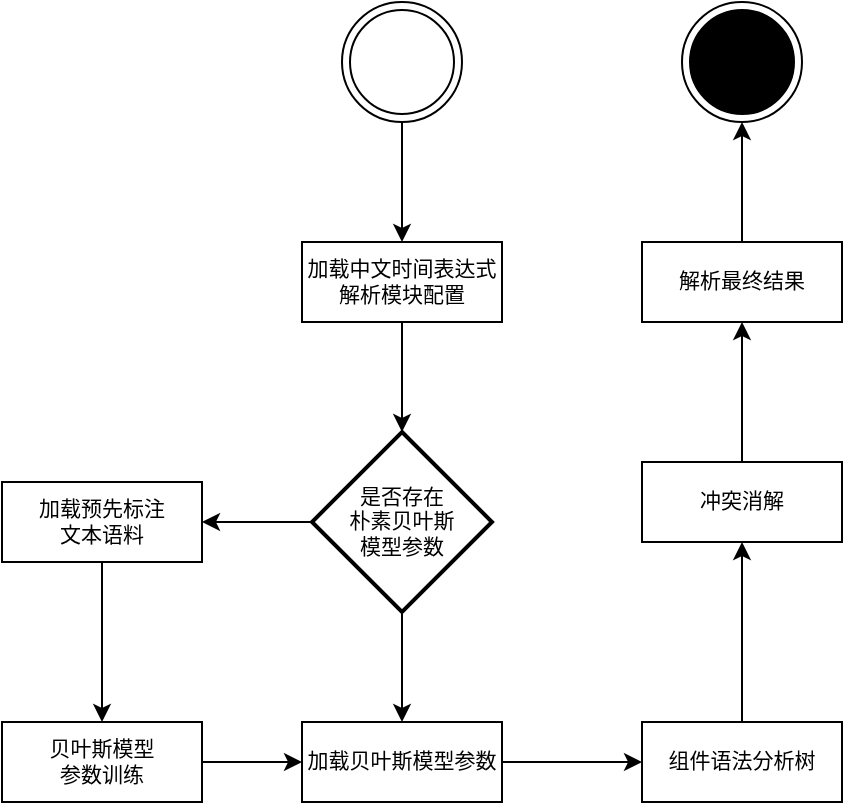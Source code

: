 <mxfile version="15.2.7" type="device"><diagram id="dDPzNShVRNH9cPpfi_1M" name="第 1 页"><mxGraphModel dx="1086" dy="966" grid="1" gridSize="10" guides="1" tooltips="1" connect="1" arrows="1" fold="1" page="1" pageScale="1" pageWidth="827" pageHeight="1169" math="0" shadow="0"><root><mxCell id="0"/><mxCell id="1" parent="0"/><mxCell id="iVKF6QRcsDcTEFVmEp1s-1" style="edgeStyle=orthogonalEdgeStyle;rounded=0;orthogonalLoop=1;jettySize=auto;html=1;exitX=0.5;exitY=1;exitDx=0;exitDy=0;entryX=0.5;entryY=0;entryDx=0;entryDy=0;fontFamily=宋体;fontSize=10.5;" edge="1" parent="1" source="iVKF6QRcsDcTEFVmEp1s-2" target="iVKF6QRcsDcTEFVmEp1s-4"><mxGeometry relative="1" as="geometry"/></mxCell><mxCell id="iVKF6QRcsDcTEFVmEp1s-2" value="" style="ellipse;shape=doubleEllipse;html=1;dashed=0;whitespace=wrap;aspect=fixed;fontFamily=宋体;fontSize=10.5;" vertex="1" parent="1"><mxGeometry x="260" y="90" width="60" height="60" as="geometry"/></mxCell><mxCell id="iVKF6QRcsDcTEFVmEp1s-3" style="edgeStyle=orthogonalEdgeStyle;rounded=0;orthogonalLoop=1;jettySize=auto;html=1;exitX=0.5;exitY=1;exitDx=0;exitDy=0;entryX=0.5;entryY=0;entryDx=0;entryDy=0;entryPerimeter=0;fontFamily=宋体;fontSize=10.5;" edge="1" parent="1" source="iVKF6QRcsDcTEFVmEp1s-4" target="iVKF6QRcsDcTEFVmEp1s-9"><mxGeometry relative="1" as="geometry"><mxPoint x="290" y="320" as="targetPoint"/></mxGeometry></mxCell><mxCell id="iVKF6QRcsDcTEFVmEp1s-4" value="加载中文时间表达式&lt;br style=&quot;font-size: 10.5px;&quot;&gt;解析模块配置" style="rounded=0;whiteSpace=wrap;html=1;fontFamily=宋体;fontSize=10.5;" vertex="1" parent="1"><mxGeometry x="240" y="210" width="100" height="40" as="geometry"/></mxCell><mxCell id="iVKF6QRcsDcTEFVmEp1s-19" style="edgeStyle=orthogonalEdgeStyle;rounded=0;orthogonalLoop=1;jettySize=auto;html=1;exitX=0;exitY=0.5;exitDx=0;exitDy=0;exitPerimeter=0;entryX=1;entryY=0.5;entryDx=0;entryDy=0;fontFamily=宋体;fontSize=10.5;" edge="1" parent="1" source="iVKF6QRcsDcTEFVmEp1s-9" target="iVKF6QRcsDcTEFVmEp1s-11"><mxGeometry relative="1" as="geometry"/></mxCell><mxCell id="iVKF6QRcsDcTEFVmEp1s-21" style="edgeStyle=orthogonalEdgeStyle;rounded=0;orthogonalLoop=1;jettySize=auto;html=1;exitX=0.5;exitY=1;exitDx=0;exitDy=0;exitPerimeter=0;fontFamily=宋体;fontSize=10.5;" edge="1" parent="1" source="iVKF6QRcsDcTEFVmEp1s-9" target="iVKF6QRcsDcTEFVmEp1s-20"><mxGeometry relative="1" as="geometry"/></mxCell><mxCell id="iVKF6QRcsDcTEFVmEp1s-9" value="是否存在&lt;br style=&quot;font-size: 10.5px;&quot;&gt;朴素贝叶斯&lt;br style=&quot;font-size: 10.5px;&quot;&gt;模型参数" style="strokeWidth=2;html=1;shape=mxgraph.flowchart.decision;whiteSpace=wrap;fontFamily=宋体;fontSize=10.5;" vertex="1" parent="1"><mxGeometry x="245" y="305" width="90" height="90" as="geometry"/></mxCell><mxCell id="iVKF6QRcsDcTEFVmEp1s-23" style="edgeStyle=orthogonalEdgeStyle;rounded=0;orthogonalLoop=1;jettySize=auto;html=1;exitX=0.5;exitY=1;exitDx=0;exitDy=0;entryX=0.5;entryY=0;entryDx=0;entryDy=0;fontFamily=宋体;fontSize=10.5;" edge="1" parent="1" source="iVKF6QRcsDcTEFVmEp1s-11" target="iVKF6QRcsDcTEFVmEp1s-22"><mxGeometry relative="1" as="geometry"/></mxCell><mxCell id="iVKF6QRcsDcTEFVmEp1s-11" value="加载预先标注&lt;br style=&quot;font-size: 10.5px;&quot;&gt;文本语料" style="rounded=0;whiteSpace=wrap;html=1;fontFamily=宋体;fontSize=10.5;" vertex="1" parent="1"><mxGeometry x="90" y="330" width="100" height="40" as="geometry"/></mxCell><mxCell id="iVKF6QRcsDcTEFVmEp1s-12" style="edgeStyle=orthogonalEdgeStyle;rounded=0;orthogonalLoop=1;jettySize=auto;html=1;exitX=0.5;exitY=0;exitDx=0;exitDy=0;entryX=0.5;entryY=1;entryDx=0;entryDy=0;fontFamily=宋体;fontSize=10.5;" edge="1" parent="1" source="iVKF6QRcsDcTEFVmEp1s-13" target="iVKF6QRcsDcTEFVmEp1s-15"><mxGeometry relative="1" as="geometry"/></mxCell><mxCell id="iVKF6QRcsDcTEFVmEp1s-13" value="组件语法分析树" style="rounded=0;whiteSpace=wrap;html=1;fontFamily=宋体;fontSize=10.5;" vertex="1" parent="1"><mxGeometry x="410" y="450" width="100" height="40" as="geometry"/></mxCell><mxCell id="iVKF6QRcsDcTEFVmEp1s-14" style="edgeStyle=orthogonalEdgeStyle;rounded=0;orthogonalLoop=1;jettySize=auto;html=1;exitX=0.5;exitY=0;exitDx=0;exitDy=0;entryX=0.5;entryY=1;entryDx=0;entryDy=0;fontFamily=宋体;fontSize=10.5;" edge="1" parent="1" source="iVKF6QRcsDcTEFVmEp1s-15" target="iVKF6QRcsDcTEFVmEp1s-17"><mxGeometry relative="1" as="geometry"/></mxCell><mxCell id="iVKF6QRcsDcTEFVmEp1s-15" value="冲突消解" style="rounded=0;whiteSpace=wrap;html=1;fontFamily=宋体;fontSize=10.5;" vertex="1" parent="1"><mxGeometry x="410" y="320" width="100" height="40" as="geometry"/></mxCell><mxCell id="iVKF6QRcsDcTEFVmEp1s-16" style="edgeStyle=orthogonalEdgeStyle;rounded=0;orthogonalLoop=1;jettySize=auto;html=1;exitX=0.5;exitY=0;exitDx=0;exitDy=0;entryX=0.5;entryY=1;entryDx=0;entryDy=0;fontFamily=宋体;fontSize=10.5;" edge="1" parent="1" source="iVKF6QRcsDcTEFVmEp1s-17" target="iVKF6QRcsDcTEFVmEp1s-18"><mxGeometry relative="1" as="geometry"/></mxCell><mxCell id="iVKF6QRcsDcTEFVmEp1s-17" value="解析最终结果" style="rounded=0;whiteSpace=wrap;html=1;fontFamily=宋体;fontSize=10.5;" vertex="1" parent="1"><mxGeometry x="410" y="210" width="100" height="40" as="geometry"/></mxCell><mxCell id="iVKF6QRcsDcTEFVmEp1s-18" value="" style="ellipse;html=1;shape=endState;fillColor=#000000;strokeColor=#000000;fontFamily=宋体;fontSize=10.5;" vertex="1" parent="1"><mxGeometry x="430" y="90" width="60" height="60" as="geometry"/></mxCell><mxCell id="iVKF6QRcsDcTEFVmEp1s-25" style="edgeStyle=orthogonalEdgeStyle;rounded=0;orthogonalLoop=1;jettySize=auto;html=1;exitX=1;exitY=0.5;exitDx=0;exitDy=0;entryX=0;entryY=0.5;entryDx=0;entryDy=0;fontFamily=宋体;fontSize=10.5;" edge="1" parent="1" source="iVKF6QRcsDcTEFVmEp1s-20" target="iVKF6QRcsDcTEFVmEp1s-13"><mxGeometry relative="1" as="geometry"/></mxCell><mxCell id="iVKF6QRcsDcTEFVmEp1s-20" value="加载贝叶斯模型参数" style="rounded=0;whiteSpace=wrap;html=1;fontFamily=宋体;fontSize=10.5;" vertex="1" parent="1"><mxGeometry x="240" y="450" width="100" height="40" as="geometry"/></mxCell><mxCell id="iVKF6QRcsDcTEFVmEp1s-24" style="edgeStyle=orthogonalEdgeStyle;rounded=0;orthogonalLoop=1;jettySize=auto;html=1;exitX=1;exitY=0.5;exitDx=0;exitDy=0;entryX=0;entryY=0.5;entryDx=0;entryDy=0;fontFamily=宋体;fontSize=10.5;" edge="1" parent="1" source="iVKF6QRcsDcTEFVmEp1s-22" target="iVKF6QRcsDcTEFVmEp1s-20"><mxGeometry relative="1" as="geometry"/></mxCell><mxCell id="iVKF6QRcsDcTEFVmEp1s-22" value="贝叶斯模型&lt;br style=&quot;font-size: 10.5px;&quot;&gt;参数训练" style="rounded=0;whiteSpace=wrap;html=1;fontFamily=宋体;fontSize=10.5;" vertex="1" parent="1"><mxGeometry x="90" y="450" width="100" height="40" as="geometry"/></mxCell></root></mxGraphModel></diagram></mxfile>